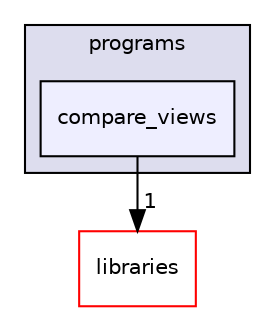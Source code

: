 digraph "xmipp/applications/programs/compare_views" {
  compound=true
  node [ fontsize="10", fontname="Helvetica"];
  edge [ labelfontsize="10", labelfontname="Helvetica"];
  subgraph clusterdir_592b16dc4070b933e5655da2b0d20bbb {
    graph [ bgcolor="#ddddee", pencolor="black", label="programs" fontname="Helvetica", fontsize="10", URL="dir_592b16dc4070b933e5655da2b0d20bbb.html"]
  dir_acd7a222b0bdb8def852c442aef61187 [shape=box, label="compare_views", style="filled", fillcolor="#eeeeff", pencolor="black", URL="dir_acd7a222b0bdb8def852c442aef61187.html"];
  }
  dir_29dba3f3840f20df3b04d1972e99046b [shape=box label="libraries" fillcolor="white" style="filled" color="red" URL="dir_29dba3f3840f20df3b04d1972e99046b.html"];
  dir_acd7a222b0bdb8def852c442aef61187->dir_29dba3f3840f20df3b04d1972e99046b [headlabel="1", labeldistance=1.5 headhref="dir_000056_000027.html"];
}
